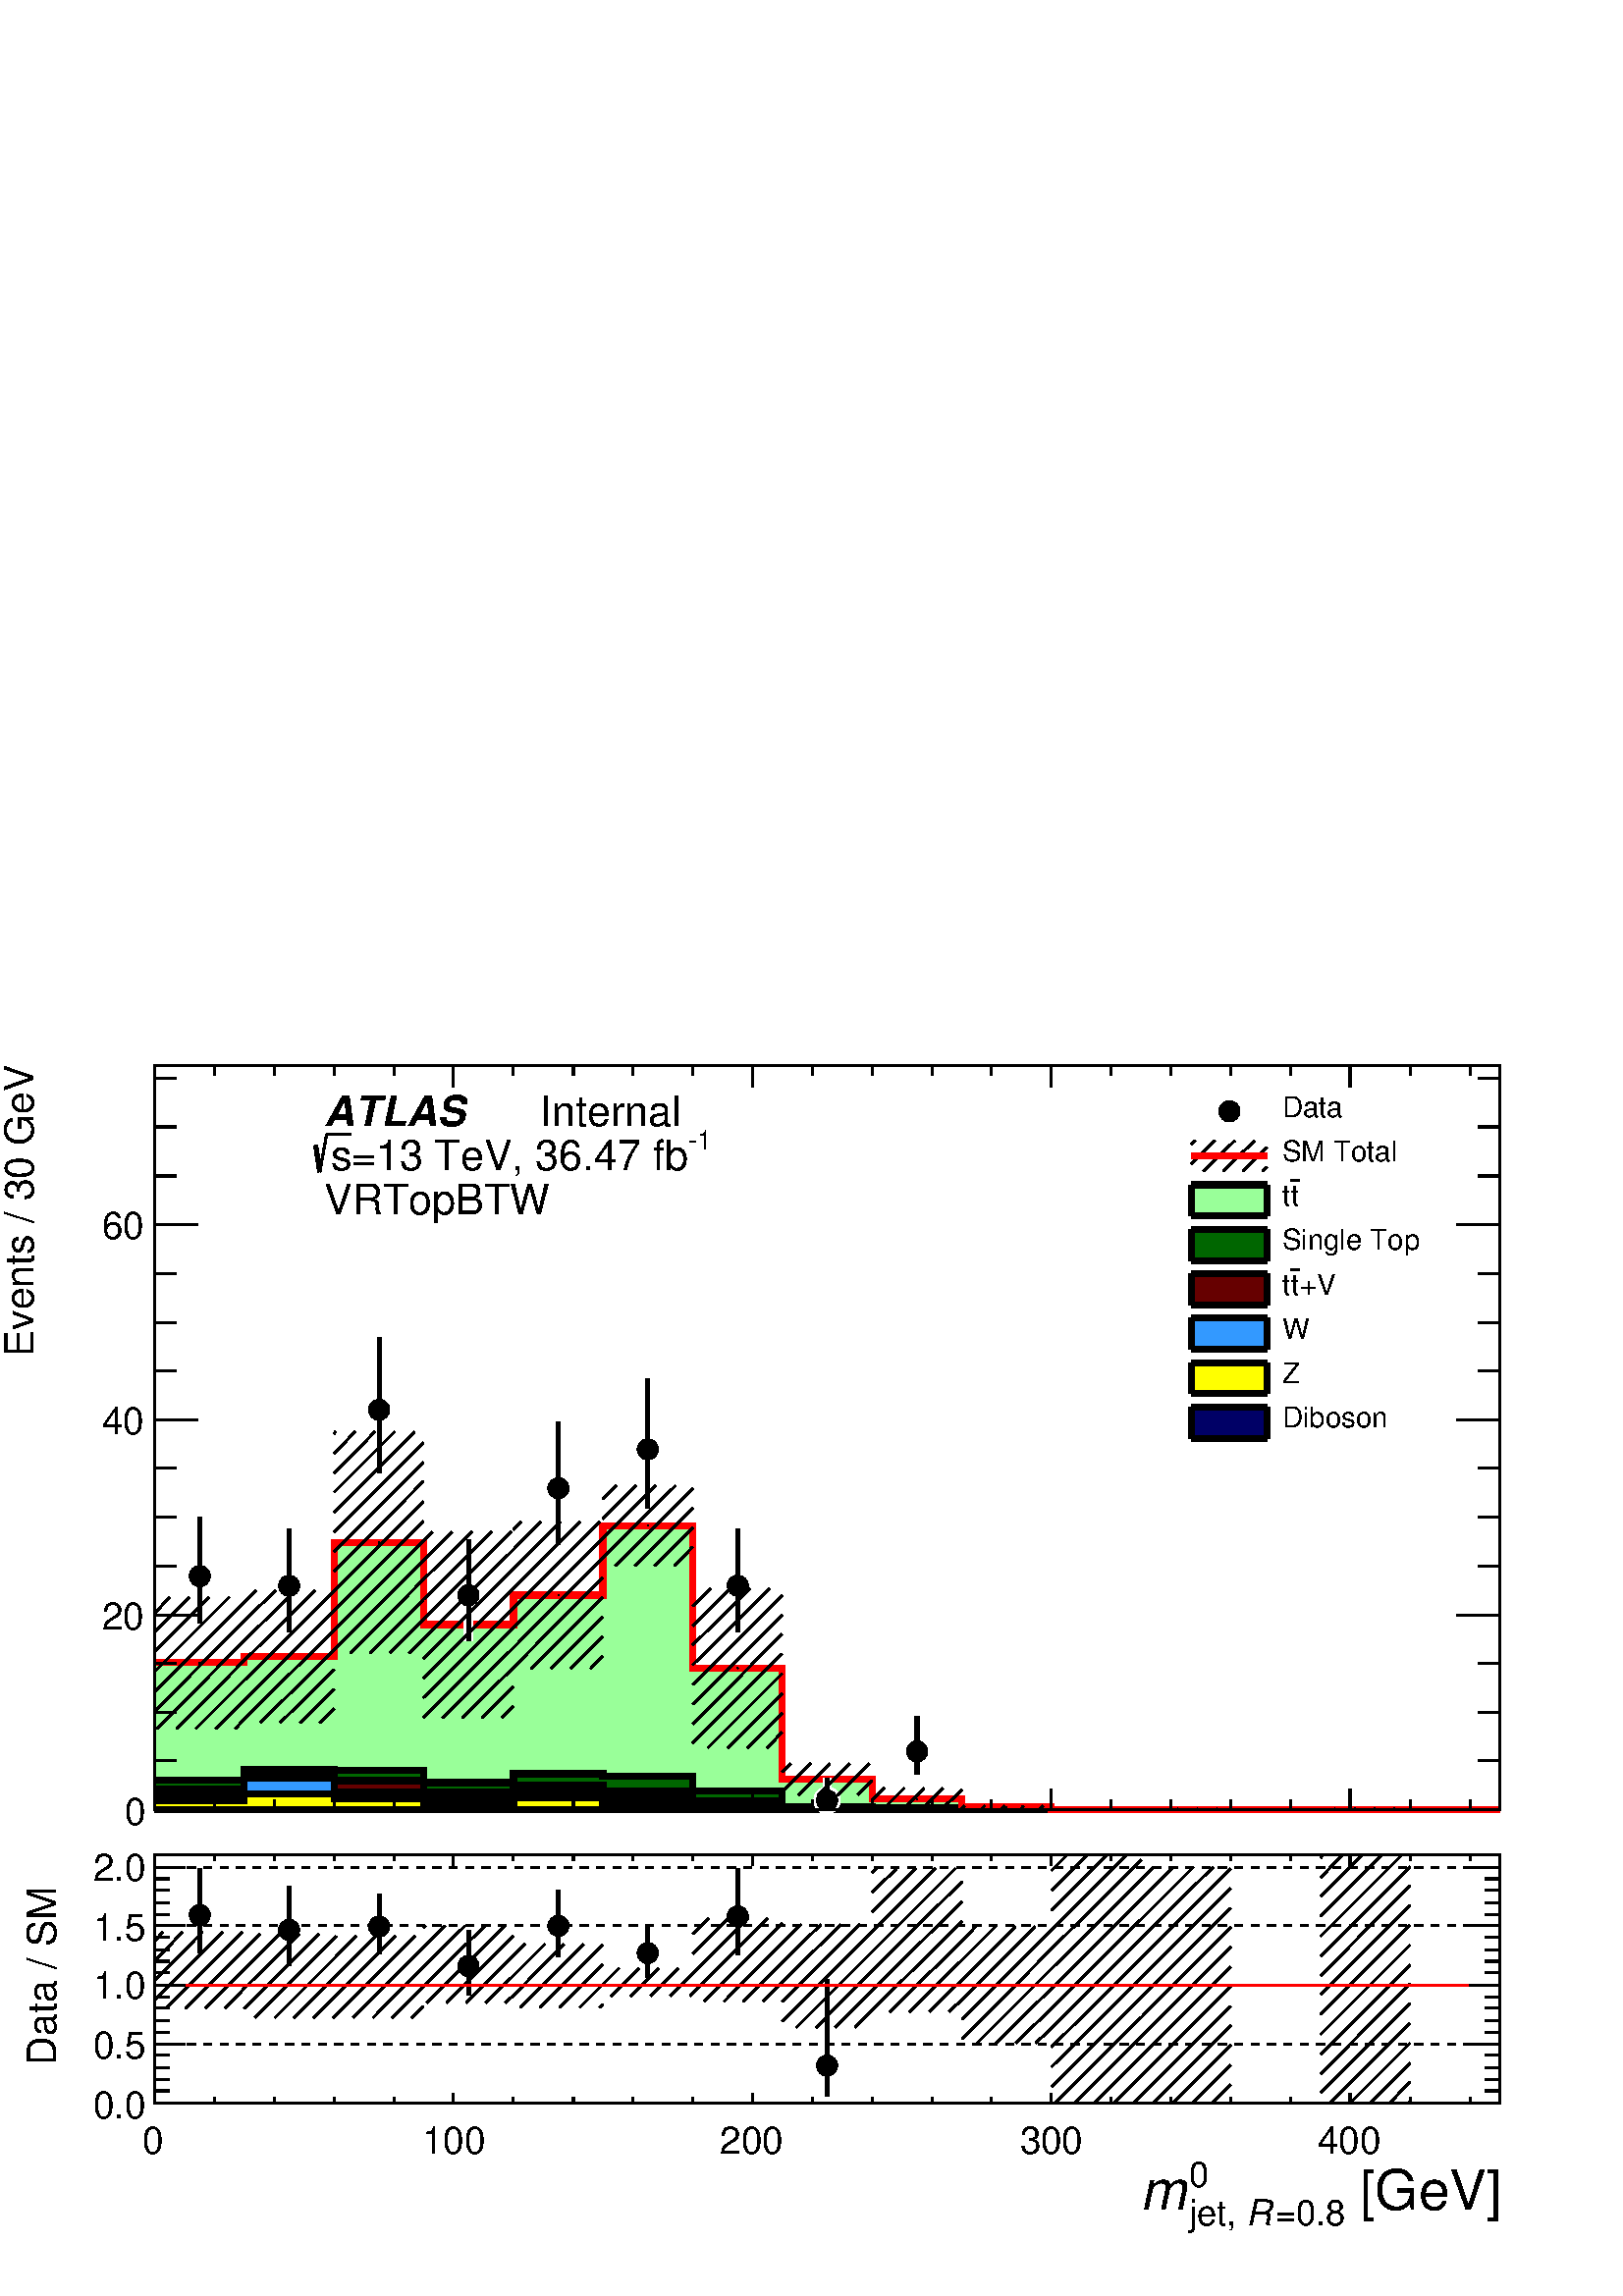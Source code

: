 %!PS-Adobe-2.0 EPSF-2.0
%%BoundingBox:  0 0 567 466
%%DocumentNeededResources: ProcSet (FontSetInit)
%%EndComments
%%BeginProlog
80 dict begin
/s {stroke} def /l {lineto} def /m {moveto} def /t {translate} def
/r {rotate} def /rl {roll}  def /R {repeat} def
/d {rlineto} def /rm {rmoveto} def /gr {grestore} def /f {eofill} def
/c {setrgbcolor} def /black {0 setgray} def /sd {setdash} def
/cl {closepath} def /sf {scalefont setfont} def /lw {setlinewidth} def
/box {m dup 0 exch d exch 0 d 0 exch neg d cl} def
/NC{systemdict begin initclip end}def/C{NC box clip newpath}def
/bl {box s} def /bf {gsave box gsave f grestore 1 lw [] 0 sd s grestore} def /Y { 0 exch d} def /X { 0 d} def 
/K {{pop pop 0 moveto} exch kshow} bind def
/ita {/ang 15 def gsave [1 0 ang dup sin exch cos div 1 0 0] concat} def 
/mp {newpath /y exch def /x exch def} def
/side {[w .77 mul w .23 mul] .385 w mul sd w 0 l currentpoint t -144 r} def
/mr {mp x y w2 0 360 arc} def /m24 {mr s} def /m20 {mr f} def
/mb {mp x y w2 add m w2 neg 0 d 0 w neg d w 0 d 0 w d cl} def
/mt {mp x y w2 add m w2 neg w neg d w 0 d cl} def
/m21 {mb f} def /m25 {mb s} def /m22 {mt f} def /m26{mt s} def
/m23 {mp x y w2 sub m w2 w d w neg 0 d cl f} def
/m27 {mp x y w2 add m w3 neg w2 neg d w3 w2 neg d w3 w2 d cl s} def
/m28 {mp x w2 sub y w2 sub w3 add m w3 0 d  0 w3 neg d w3 0 d 0 w3 d w3 0 d  0 w3 d w3 neg 0 d 0 w3 d w3 neg 0 d 0 w3 neg d w3 neg 0 d cl s } def
/m29 {mp gsave x w2 sub y w2 add w3 sub m currentpoint t 4 {side} repeat cl fill gr} def
/m30 {mp gsave x w2 sub y w2 add w3 sub m currentpoint t 4 {side} repeat cl s gr} def
/m31 {mp x y w2 sub m 0 w d x w2 sub y m w 0 d x w2 sub y w2 add m w w neg d x w2 sub y w2 sub m w w d s} def
/m32 {mp x y w2 sub m w2 w d w neg 0 d cl s} def
/m33 {mp x y w2 add m w3 neg w2 neg d w3 w2 neg d w3 w2 d cl f} def
/m34 {mp x w2 sub y w2 sub w3 add m w3 0 d  0 w3 neg d w3 0 d 0 w3 d w3 0 d  0 w3 d w3 neg 0 d 0 w3 d w3 neg 0 d 0 w3 neg d w3 neg 0 d cl f } def
/m2 {mp x y w2 sub m 0 w d x w2 sub y m w 0 d s} def
/m5 {mp x w2 sub y w2 sub m w w d x w2 sub y w2 add m w w neg d s} def
%%IncludeResource: ProcSet (FontSetInit)
%%IncludeResource: font Times-Roman
%%IncludeResource: font Times-Italic
%%IncludeResource: font Times-Bold
%%IncludeResource: font Times-BoldItalic
%%IncludeResource: font Helvetica
%%IncludeResource: font Helvetica-Oblique
%%IncludeResource: font Helvetica-Bold
%%IncludeResource: font Helvetica-BoldOblique
%%IncludeResource: font Courier
%%IncludeResource: font Courier-Oblique
%%IncludeResource: font Courier-Bold
%%IncludeResource: font Courier-BoldOblique
%%IncludeResource: font Symbol
%%IncludeResource: font ZapfDingbats
/reEncode {exch findfont dup length dict begin {1 index /FID eq  {pop pop} {def} ifelse } forall /Encoding exch def currentdict end dup /FontName get exch definefont pop } def [/Times-Bold /Times-Italic /Times-BoldItalic /Helvetica /Helvetica-Oblique
 /Helvetica-Bold /Helvetica-BoldOblique /Courier /Courier-Oblique /Courier-Bold /Courier-BoldOblique /Times-Roman /AvantGarde-Book /AvantGarde-BookOblique /AvantGarde-Demi /AvantGarde-DemiOblique /Bookman-Demi /Bookman-DemiItalic /Bookman-Light
 /Bookman-LightItalic /Helvetica-Narrow /Helvetica-Narrow-Bold /Helvetica-Narrow-BoldOblique /Helvetica-Narrow-Oblique /NewCenturySchlbk-Roman /NewCenturySchlbk-Bold /NewCenturySchlbk-BoldItalic /NewCenturySchlbk-Italic /Palatino-Bold
 /Palatino-BoldItalic /Palatino-Italic /Palatino-Roman ] {ISOLatin1Encoding reEncode } forall
%%EndProlog
%%BeginSetup
%%EndSetup
newpath  gsave  .25 .25 scale  gsave  0 0 t black[  ] 0 sd 3 lw 1 1 1 c 2268 1864 0 0 bf black 1 1 1 c 2268 1174 0 690 bf black 1 1 1 c 1973 1092 227 713 bf black 1973 1092 227 713 bl 1 1 1 c 1973 1092 227 713 bf black 1973 1092 227 713 bl 9 lw 1 1 1
 c black 227 713 m 1973 X s 3 lw 227 713 m 1973 X s
 gsave  2268 1174 0 690 C 2036.38 576.704 t 0 r /Helvetica findfont 58.706 sf 0 0 m ( [GeV]) show NC gr 
 gsave  2268 1174 0 690 C 1860.44 599.511 t 0 r /Helvetica findfont 39.138 sf 0 0 m (0) show NC gr 
 gsave  2268 1174 0 690 C 1958.19 557.154 t 0 r /Helvetica findfont 39.138 sf 0 0 m (=0.8) show NC gr 
 gsave  2268 1174 0 690 C 1925.6 557.154 t 0 r /Helvetica-Oblique findfont 39.138 sf 0 0 m (R) show NC gr 
 gsave  2268 1174 0 690 C 1860.44 557.154 t 0 r /Helvetica findfont 39.138 sf 0 0 m (jet, ) show NC gr 
 gsave  2268 1174 0 690 C 1808.31 576.704 t 0 r /Helvetica-Oblique findfont 58.706 sf 0 0 m (m) show NC gr  227 744 m -31 Y s 314 728 m -15 Y s 402 728 m -15 Y s 490 728 m -15 Y s 578 728 m -15 Y s 665 744 m -31 Y s 753 728 m -15 Y s 841 728 m -15 Y
 s 928 728 m -15 Y s 1016 728 m -15 Y s 1104 744 m -31 Y s 1191 728 m -15 Y s 1279 728 m -15 Y s 1367 728 m -15 Y s 1454 728 m -15 Y s 1542 744 m -31 Y s 1630 728 m -15 Y s 1717 728 m -15 Y s 1805 728 m -15 Y s 1893 728 m -15 Y s 1980 744 m -31 Y s
 1980 744 m -31 Y s 2068 728 m -15 Y s 2156 728 m -15 Y s 227 1805 m 1973 X s 227 1774 m 31 Y s 314 1790 m 15 Y s 402 1790 m 15 Y s 490 1790 m 15 Y s 578 1790 m 15 Y s 665 1774 m 31 Y s 753 1790 m 15 Y s 841 1790 m 15 Y s 928 1790 m 15 Y s 1016 1790
 m 15 Y s 1104 1774 m 31 Y s 1191 1790 m 15 Y s 1279 1790 m 15 Y s 1367 1790 m 15 Y s 1454 1790 m 15 Y s 1542 1774 m 31 Y s 1630 1790 m 15 Y s 1717 1790 m 15 Y s 1805 1790 m 15 Y s 1893 1790 m 15 Y s 1980 1774 m 31 Y s 1980 1774 m 31 Y s 2068 1790 m
 15 Y s 2156 1790 m 15 Y s 227 713 m 1092 Y s
 gsave  2268 1174 0 690 C 48.873 1378.22 t 90 r /Helvetica findfont 58.706 sf 0 0 m (Events / 30 GeV) show NC gr  290 713 m -63 X s 258 785 m -31 X s 258 856 m -31 X s 258 928 m -31 X s 290 999 m -63 X s 258 1071 m -31 X s 258 1142 m -31 X s 258
 1214 m -31 X s 290 1285 m -63 X s 258 1357 m -31 X s 258 1428 m -31 X s 258 1500 m -31 X s 290 1572 m -63 X s 290 1572 m -63 X s 258 1643 m -31 X s 258 1715 m -31 X s 258 1786 m -31 X s
 gsave  2268 1174 0 690 C 182.46 690.741 t 0 r /Helvetica findfont 55.445 sf 0 0 m (0) show NC gr 
 gsave  2268 1174 0 690 C 149.878 977.464 t 0 r /Helvetica findfont 55.445 sf 0 0 m (20) show NC gr 
 gsave  2268 1174 0 690 C 149.878 1264.19 t 0 r /Helvetica findfont 55.445 sf 0 0 m (40) show NC gr 
 gsave  2268 1174 0 690 C 149.878 1550.91 t 0 r /Helvetica findfont 55.445 sf 0 0 m (60) show NC gr  2200 713 m 1092 Y s 2136 713 m 64 X s 2168 785 m 32 X s 2168 856 m 32 X s 2168 928 m 32 X s 2136 999 m 64 X s 2168 1071 m 32 X s 2168 1142 m 32 X s
 2168 1214 m 32 X s 2136 1285 m 64 X s 2168 1357 m 32 X s 2168 1428 m 32 X s 2168 1500 m 32 X s 2136 1572 m 64 X s 2136 1572 m 64 X s 2168 1643 m 32 X s 2168 1715 m 32 X s 2168 1786 m 32 X s 9 lw 0.6 1 0.6 c 3 lw 227 713 m 216 Y 131 X 9 Y 132 X 167 Y
 131 X -120 Y 132 X 43 Y 131 X 102 Y 132 X -209 Y 131 X -163 Y 132 X -29 Y 132 X -12 Y 131 X -4 Y 132 X 1 Y 131 X -1 Y 132 X 1 Y 131 X -1 Y 132 X f 9 lw black 0.6 1 0.6 c black 227 929 m 131 X 9 Y 132 X 167 Y 131 X -120 Y 132 X 43 Y 131 X 102 Y 132 X
 -209 Y 131 X -163 Y 132 X -29 Y 132 X -12 Y 131 X -4 Y 132 X 1 Y 131 X -1 Y 132 X 1 Y 131 X -1 Y 132 X s 0.999 0.999 0.999 c 0 0.4 0 c 3 lw 0.999 0.999 0.999 c 227 713 m 44 Y 131 X 15 Y 132 X -1 Y 131 X -18 Y 132 X 13 Y 131 X -4 Y 132 X -21 Y 131 X
 -23 Y 132 X -2 Y 132 X -2 Y 131 X -1 Y 658 X f 9 lw black 0.999 0.999 0.999 c black 227 757 m 131 X 15 Y 132 X -1 Y 131 X -18 Y 132 X 13 Y 131 X -4 Y 132 X -21 Y 131 X -23 Y 132 X -2 Y 132 X -2 Y 131 X -1 Y 658 X s 1 1 1 c 0 0.4 0 c black 227 757 m
 131 X 15 Y 132 X -1 Y 131 X -18 Y 132 X 13 Y 131 X -4 Y 132 X -21 Y 131 X -23 Y 132 X -2 Y 132 X -2 Y 131 X -1 Y 658 X s 0 0.4 0 c 3 lw 227 713 m 44 Y 131 X 15 Y 132 X -1 Y 131 X -18 Y 132 X 13 Y 131 X -4 Y 132 X -21 Y 131 X -23 Y 132 X -2 Y 132 X
 -2 Y 131 X -1 Y 658 X f 9 lw black 0 0.4 0 c black 227 757 m 131 X 15 Y 132 X -1 Y 131 X -18 Y 132 X 13 Y 131 X -4 Y 132 X -21 Y 131 X -23 Y 132 X -2 Y 132 X -2 Y 131 X -1 Y 658 X s 0.999 0.999 0.999 c 0.4 0 0 c 3 lw 0.999 0.999 0.999 c 227 713 m 30
 Y 131 X 21 Y 132 X -8 Y 131 X -17 Y 132 X 11 Y 131 X -10 Y 132 X -14 Y 131 X -8 Y 132 X -3 Y 132 X -1 Y 131 X -1 Y 658 X f 9 lw black 0.999 0.999 0.999 c black 227 743 m 131 X 21 Y 132 X -8 Y 131 X -17 Y 132 X 11 Y 131 X -10 Y 132 X -14 Y 131 X -8 Y
 132 X -3 Y 132 X -1 Y 131 X -1 Y 658 X s 1 1 1 c 0.4 0 0 c black 227 743 m 131 X 21 Y 132 X -8 Y 131 X -17 Y 132 X 11 Y 131 X -10 Y 132 X -14 Y 131 X -8 Y 132 X -3 Y 132 X -1 Y 131 X -1 Y 658 X s 0.4 0 0 c 3 lw 227 713 m 30 Y 131 X 21 Y 132 X -8 Y
 131 X -17 Y 132 X 11 Y 131 X -10 Y 132 X -14 Y 131 X -8 Y 132 X -3 Y 132 X -1 Y 131 X -1 Y 658 X f 9 lw black 0.4 0 0 c black 227 743 m 131 X 21 Y 132 X -8 Y 131 X -17 Y 132 X 11 Y 131 X -10 Y 132 X -14 Y 131 X -8 Y 132 X -3 Y 132 X -1 Y 131 X -1 Y
 658 X s 0.999 0.999 0.999 c 0.2 0.6 1 c 3 lw 0.999 0.999 0.999 c 227 713 m 23 Y 131 X 24 Y 132 X -21 Y 131 X -9 Y 132 X 11 Y 131 X -12 Y 132 X -8 Y 131 X -3 Y 132 X -4 Y 263 X -1 Y 658 X f 9 lw black 0.999 0.999 0.999 c black 227 736 m 131 X 24 Y
 132 X -21 Y 131 X -9 Y 132 X 11 Y 131 X -12 Y 132 X -8 Y 131 X -3 Y 132 X -4 Y 263 X -1 Y 658 X s 1 1 1 c 0.2 0.6 1 c black 227 736 m 131 X 24 Y 132 X -21 Y 131 X -9 Y 132 X 11 Y 131 X -12 Y 132 X -8 Y 131 X -3 Y 132 X -4 Y 263 X -1 Y 658 X s 0.2
 0.6 1 c 3 lw 227 713 m 23 Y 131 X 24 Y 132 X -21 Y 131 X -9 Y 132 X 11 Y 131 X -12 Y 132 X -8 Y 131 X -3 Y 132 X -4 Y 263 X -1 Y 658 X f 9 lw black 0.2 0.6 1 c black 227 736 m 131 X 24 Y 132 X -21 Y 131 X -9 Y 132 X 11 Y 131 X -12 Y 132 X -8 Y 131 X
 -3 Y 132 X -4 Y 263 X -1 Y 658 X s 0.999 0.999 0.999 c 1 1 0 c 3 lw 0.999 0.999 0.999 c 227 713 m 14 Y 131 X 10 Y 132 X -7 Y 131 X -6 Y 132 X 7 Y 131 X -6 Y 132 X -7 Y 131 X -3 Y 132 X -1 Y 263 X -1 Y 658 X f 9 lw black 0.999 0.999 0.999 c black 227
 727 m 131 X 10 Y 132 X -7 Y 131 X -6 Y 132 X 7 Y 131 X -6 Y 132 X -7 Y 131 X -3 Y 132 X -1 Y 263 X -1 Y 658 X s 1 1 1 c 1 1 0 c black 227 727 m 131 X 10 Y 132 X -7 Y 131 X -6 Y 132 X 7 Y 131 X -6 Y 132 X -7 Y 131 X -3 Y 132 X -1 Y 263 X -1 Y 658 X s
 1 1 0 c 3 lw 227 713 m 14 Y 131 X 10 Y 132 X -7 Y 131 X -6 Y 132 X 7 Y 131 X -6 Y 132 X -7 Y 131 X -3 Y 132 X -1 Y 263 X -1 Y 658 X f 9 lw black 1 1 0 c black 227 727 m 131 X 10 Y 132 X -7 Y 131 X -6 Y 132 X 7 Y 131 X -6 Y 132 X -7 Y 131 X -3 Y 132
 X -1 Y 263 X -1 Y 658 X s 0.999 0.999 0.999 c 0 0 0.4 c 3 lw 0.999 0.999 0.999 c 227 713 m 1 Y 394 X -1 Y 132 X 1 Y 131 X 3 Y 132 X -3 Y 131 X -1 Y 1053 X f 9 lw black 0.999 0.999 0.999 c black 227 714 m 394 X -1 Y 132 X 1 Y 131 X 3 Y 132 X -3 Y 131
 X -1 Y 1053 X s 1 1 1 c 0 0 0.4 c black 227 714 m 394 X -1 Y 132 X 1 Y 131 X 3 Y 132 X -3 Y 131 X -1 Y 1053 X s 0 0 0.4 c 3 lw 227 713 m 1 Y 394 X -1 Y 132 X 1 Y 131 X 3 Y 132 X -3 Y 131 X -1 Y 1053 X f 9 lw black 0 0 0.4 c black 227 714 m 394 X -1
 Y 132 X 1 Y 131 X 3 Y 132 X -3 Y 131 X -1 Y 1053 X s 3 lw 227 713 m 1973 X s 227 744 m -31 Y s 314 728 m -15 Y s 402 728 m -15 Y s 490 728 m -15 Y s 578 728 m -15 Y s 665 744 m -31 Y s 753 728 m -15 Y s 841 728 m -15 Y s 928 728 m -15 Y s 1016 728 m
 -15 Y s 1104 744 m -31 Y s 1191 728 m -15 Y s 1279 728 m -15 Y s 1367 728 m -15 Y s 1454 728 m -15 Y s 1542 744 m -31 Y s 1630 728 m -15 Y s 1717 728 m -15 Y s 1805 728 m -15 Y s 1893 728 m -15 Y s 1980 744 m -31 Y s 1980 744 m -31 Y s 2068 728 m
 -15 Y s 2156 728 m -15 Y s 227 1805 m 1973 X s 227 1774 m 31 Y s 314 1790 m 15 Y s 402 1790 m 15 Y s 490 1790 m 15 Y s 578 1790 m 15 Y s 665 1774 m 31 Y s 753 1790 m 15 Y s 841 1790 m 15 Y s 928 1790 m 15 Y s 1016 1790 m 15 Y s 1104 1774 m 31 Y s
 1191 1790 m 15 Y s 1279 1790 m 15 Y s 1367 1790 m 15 Y s 1454 1790 m 15 Y s 1542 1774 m 31 Y s 1630 1790 m 15 Y s 1717 1790 m 15 Y s 1805 1790 m 15 Y s 1893 1790 m 15 Y s 1980 1774 m 31 Y s 1980 1774 m 31 Y s 2068 1790 m 15 Y s 2156 1790 m 15 Y s
 227 713 m 1092 Y s 290 713 m -63 X s 258 785 m -31 X s 258 856 m -31 X s 258 928 m -31 X s 290 999 m -63 X s 258 1071 m -31 X s 258 1142 m -31 X s 258 1214 m -31 X s 290 1285 m -63 X s 258 1357 m -31 X s 258 1428 m -31 X s 258 1500 m -31 X s 290
 1572 m -63 X s 290 1572 m -63 X s 258 1643 m -31 X s 258 1715 m -31 X s 258 1786 m -31 X s 2200 713 m 1092 Y s 2136 713 m 64 X s 2168 785 m 32 X s 2168 856 m 32 X s 2168 928 m 32 X s 2136 999 m 64 X s 2168 1071 m 32 X s 2168 1142 m 32 X s 2168 1214
 m 32 X s 2136 1285 m 64 X s 2168 1357 m 32 X s 2168 1428 m 32 X s 2168 1500 m 32 X s 2136 1572 m 64 X s 2136 1572 m 64 X s 2168 1643 m 32 X s 2168 1715 m 32 X s 2168 1786 m 32 X s 1 0 0 c 9 lw 1 1 1 c black 1 0 0 c 227 929 m 131 X 9 Y 132 X 167 Y
 131 X -120 Y 132 X 43 Y 131 X 102 Y 132 X -209 Y 131 X -163 Y 132 X -29 Y 132 X -12 Y 131 X -4 Y 132 X 1 Y 131 X -1 Y 132 X 1 Y 131 X -1 Y 132 X s 1 1 1 c 12 lw 293 1056 m 86 Y s 293 1056 m -69 Y s 424 1042 m 84 Y s 424 1042 m -68 Y s 556 1300 m 106
 Y s 556 1300 m -92 Y s 687 1028 m 82 Y s 687 1028 m -67 Y s 819 1185 m 98 Y s 819 1185 m -82 Y s 950 1242 m 103 Y s 950 1242 m -86 Y s 1082 1042 m 84 Y s 1082 1042 m -68 Y s 1213 727 m 33 Y s 1213 727 m -11 Y s 1345 799 m 51 Y s 1345 799 m -34 Y s
 black 1 1 1 c 3 lw /w 39 def /w2 {w 2 div} def /w3 {w 3 div} def 293 1056 424 1042 556 1300 687 1028 819 1185 950 1242 1082 1042 1213 727 1345 799 9 { m20} R 12 lw black 6 lw 293 1056 m 86 Y s 293 1056 m -69 Y s 424 1042 m 84 Y s 424 1042 m -68 Y s
 556 1300 m 106 Y s 556 1300 m -92 Y s 687 1028 m 82 Y s 687 1028 m -67 Y s 819 1185 m 98 Y s 819 1185 m -82 Y s 950 1242 m 103 Y s 950 1242 m -86 Y s 1082 1042 m 84 Y s 1082 1042 m -68 Y s 1213 727 m 33 Y s 1213 727 m -11 Y s 1345 799 m 51 Y s 1345
 799 m -34 Y s 3 lw /w 31 def /w2 {w 2 div} def /w3 {w 3 div} def 293 1056 424 1042 556 1300 687 1028 819 1185 950 1242 1082 1042 1213 727 1345 799 9 { m20} R 6 lw 1 0 0 c 9 lw black 3 lw 358 846 m -13 -14 d s 358 874 m -42 -42 d s 358 903 m -71 -71
 d s 358 932 m -99 -100 d s 358 961 m -128 -129 d s 358 990 m -131 -132 d s 358 1018 m -131 -131 d s 336 1025 m -109 -109 d s 307 1025 m -80 -80 d s 278 1025 m -51 -51 d s 249 1025 m -22 -23 d s 9 lw 1 0 0 c 3 lw black /w 2 def /w2 {w 2 div} def /w3
 {w 3 div} def 293 929 m20 9 lw 3 lw 490 862 m -21 -21 d s 490 890 m -50 -49 d s 490 919 m -79 -78 d s 490 948 m -108 -107 d s 490 977 m -132 -131 d s 490 1006 m -132 -132 d s 490 1034 m -132 -131 d s 462 1035 m -104 -103 d s 433 1035 m -75 -74 d s
 404 1035 m -46 -45 d s 375 1035 m -17 -17 d s 9 lw 1 0 0 c 3 lw black 424 938 m20 9 lw 3 lw 621 964 m -21 -21 d s 621 993 m -49 -50 d s 621 1022 m -78 -79 d s 621 1051 m -107 -108 d s 621 1079 m -131 -131 d s 621 1108 m -131 -131 d s 621 1137 m -131
 -131 d s 621 1166 m -131 -132 d s 621 1195 m -131 -132 d s 621 1223 m -131 -131 d s 621 1252 m -131 -131 d s 608 1268 m -118 -118 d s 579 1268 m -89 -89 d s 550 1268 m -60 -61 d s 521 1268 m -31 -32 d s 492 1268 m -2 -3 d s 9 lw 1 0 0 c 3 lw black
 556 1105 m20 9 lw 3 lw 753 865 m -17 -17 d s 753 894 m -46 -46 d s 753 922 m -75 -74 d s 753 951 m -104 -103 d s 753 980 m -132 -131 d s 753 1009 m -132 -131 d s 753 1038 m -132 -132 d s 753 1067 m -132 -132 d s 753 1095 m -132 -131 d s 750 1121 m
 -129 -128 d s 721 1121 m -100 -99 d s 692 1121 m -71 -70 d s 663 1121 m -42 -42 d s 634 1121 m -13 -13 d s 9 lw 1 0 0 c 3 lw black 687 985 m20 9 lw 3 lw 884 939 m -18 -19 d s 884 967 m -47 -47 d s 884 996 m -76 -76 d s 884 1025 m -105 -105 d s 884
 1054 m -131 -132 d s 884 1083 m -131 -132 d s 884 1111 m -131 -131 d s 880 1136 m -127 -127 d s 851 1136 m -98 -98 d s 822 1136 m -69 -69 d s 793 1136 m -40 -41 d s 764 1136 m -11 -12 d s 9 lw 1 0 0 c 3 lw black 819 1028 m20 9 lw 3 lw 1016 1099 m
 -27 -28 d s 1016 1127 m -56 -56 d s 1016 1156 m -85 -85 d s 1016 1185 m -114 -114 d s 991 1189 m -107 -106 d s 962 1189 m -78 -78 d s 933 1189 m -49 -49 d s 904 1189 m -20 -20 d s 9 lw 1 0 0 c 3 lw black 950 1130 m20 9 lw 3 lw 1147 827 m -22 -23 d s
 1147 855 m -51 -51 d s 1147 884 m -80 -80 d s 1147 913 m -109 -109 d s 1147 942 m -131 -131 d s 1147 971 m -131 -132 d s 1147 999 m -131 -131 d s 1147 1028 m -131 -131 d s 1129 1038 m -113 -112 d s 1100 1038 m -84 -83 d s 1071 1038 m -55 -55 d s
 1042 1038 m -26 -26 d s 9 lw 1 0 0 c 3 lw black 1082 921 m20 9 lw 3 lw 1279 756 m -21 -21 d s 1275 781 m -46 -46 d s 1246 781 m -46 -46 d s 1217 781 m -46 -46 d s 1189 781 m -42 -41 d s 1160 781 m -13 -12 d s 9 lw 1 0 0 c 3 lw black 1213 758 m20 9
 lw 3 lw 1411 715 m -2 -2 d s 1411 743 m -31 -30 d s 1383 745 m -32 -32 d s 1355 745 m -32 -32 d s 1326 745 m -32 -32 d s 1297 745 m -18 -18 d s 9 lw 1 0 0 c 3 lw black 1345 729 m20 9 lw 3 lw 1530 719 m -4 -4 d s 1501 719 m -3 -4 d s 1473 719 m -4 -4
 d s 1444 719 m -4 -4 d s 1415 719 m -4 -4 d s 9 lw 1 0 0 c 3 lw black 1476 717 m20 9 lw 3 lw 1786 715 m -2 -2 d s 1757 715 m -2 -2 d s 1728 715 m -2 -2 d s 1699 715 m -1 -2 d s 9 lw 1 0 0 c 3 lw black 1739 714 m20 9 lw 3 lw 1929 713 m s 1900 713 m s
 1871 713 m s 1842 713 m s 1813 713 m s 9 lw 1 0 0 c 3 lw black 1871 713 m20 9 lw 3 lw 2046 715 m -2 -2 d s 2017 715 m -2 -2 d s 1988 715 m -2 -2 d s 1959 715 m -2 -2 d s 9 lw 1 0 0 c 3 lw black 2002 714 m20 9 lw 3 lw 2188 713 m cl s 2159 713 m cl s
 2131 713 m cl s 2102 713 m cl s 2073 713 m cl s 9 lw 1 0 0 c black 3 lw 227 713 m 1973 X s 227 744 m -31 Y s 314 728 m -15 Y s 402 728 m -15 Y s 490 728 m -15 Y s 578 728 m -15 Y s 665 744 m -31 Y s 753 728 m -15 Y s 841 728 m -15 Y s 928 728 m -15
 Y s 1016 728 m -15 Y s 1104 744 m -31 Y s 1191 728 m -15 Y s 1279 728 m -15 Y s 1367 728 m -15 Y s 1454 728 m -15 Y s 1542 744 m -31 Y s 1630 728 m -15 Y s 1717 728 m -15 Y s 1805 728 m -15 Y s 1893 728 m -15 Y s 1980 744 m -31 Y s 1980 744 m -31 Y
 s 2068 728 m -15 Y s 2156 728 m -15 Y s 227 1805 m 1973 X s 227 1774 m 31 Y s 314 1790 m 15 Y s 402 1790 m 15 Y s 490 1790 m 15 Y s 578 1790 m 15 Y s 665 1774 m 31 Y s 753 1790 m 15 Y s 841 1790 m 15 Y s 928 1790 m 15 Y s 1016 1790 m 15 Y s 1104
 1774 m 31 Y s 1191 1790 m 15 Y s 1279 1790 m 15 Y s 1367 1790 m 15 Y s 1454 1790 m 15 Y s 1542 1774 m 31 Y s 1630 1790 m 15 Y s 1717 1790 m 15 Y s 1805 1790 m 15 Y s 1893 1790 m 15 Y s 1980 1774 m 31 Y s 1980 1774 m 31 Y s 2068 1790 m 15 Y s 2156
 1790 m 15 Y s 227 713 m 1092 Y s 290 713 m -63 X s 258 785 m -31 X s 258 856 m -31 X s 258 928 m -31 X s 290 999 m -63 X s 258 1071 m -31 X s 258 1142 m -31 X s 258 1214 m -31 X s 290 1285 m -63 X s 258 1357 m -31 X s 258 1428 m -31 X s 258 1500 m
 -31 X s 290 1572 m -63 X s 290 1572 m -63 X s 258 1643 m -31 X s 258 1715 m -31 X s 258 1786 m -31 X s 2200 713 m 1092 Y s 2136 713 m 64 X s 2168 785 m 32 X s 2168 856 m 32 X s 2168 928 m 32 X s 2136 999 m 64 X s 2168 1071 m 32 X s 2168 1142 m 32 X
 s 2168 1214 m 32 X s 2136 1285 m 64 X s 2168 1357 m 32 X s 2168 1428 m 32 X s 2168 1500 m 32 X s 2136 1572 m 64 X s 2136 1572 m 64 X s 2168 1643 m 32 X s 2168 1715 m 32 X s 2168 1786 m 32 X s
 gsave  2268 1864 0 0 C 1879.99 1730.11 t 0 r /Helvetica findfont 42.357 sf 0 0 m (Data) show NC gr  /w 31 def /w2 {w 2 div} def /w3 {w 3 div} def 1803 1738 m20
 gsave  2268 1864 0 0 C 1879.99 1664.95 t 0 r /Helvetica findfont 42.357 sf 0 0 m (SM Total) show NC gr  1858 1656 m -6 -6 d s 1858 1685 m -35 -35 d s 1840 1695 m -46 -45 d s 1811 1695 m -46 -45 d s 1782 1695 m -35 -34 d s 1753 1695 m -6 -5 d s 1 0
 0 c 9 lw 1747 1673 m 111 X s black
 gsave  2268 1864 0 0 C 1893.02 1599.78 t 0 r /Helvetica findfont 42.357 sf 0 0 m (t) show NC gr  3 lw 1893 1636 m 13 X s
 gsave  2268 1864 0 0 C 1879.99 1599.78 t 0 r /Helvetica findfont 42.357 sf 0 0 m (t) show NC gr  0.6 1 0.6 c 1747 1585 m 111 X 45 Y -111 X f black 9 lw 1747 1630 m 111 X s 1747 1585 m 111 X s 1858 1585 m 45 Y s 1747 1585 m 45 Y s
 gsave  2268 1864 0 0 C 1879.99 1534.62 t 0 r /Helvetica findfont 42.357 sf 0 0 m (Single Top) show NC gr  0 0.4 0 c 3 lw 1747 1519 m 111 X 46 Y -111 X f 9 lw black 1747 1565 m 111 X s 1747 1519 m 111 X s 1858 1519 m 46 Y s 1747 1519 m 46 Y s
 gsave  2268 1864 0 0 C 1906.05 1469.45 t 0 r /Helvetica findfont 42.357 sf 0 0 m (+V) show NC gr 
 gsave  2268 1864 0 0 C 1893.02 1469.45 t 0 r /Helvetica findfont 42.357 sf 0 0 m (t) show NC gr  3 lw 1893 1505 m 13 X s
 gsave  2268 1864 0 0 C 1879.99 1469.45 t 0 r /Helvetica findfont 42.357 sf 0 0 m (t) show NC gr  0.4 0 0 c 1747 1454 m 111 X 46 Y -111 X f black 9 lw 1747 1500 m 111 X s 1747 1454 m 111 X s 1858 1454 m 46 Y s 1747 1454 m 46 Y s
 gsave  2268 1864 0 0 C 1879.99 1404.29 t 0 r /Helvetica findfont 42.357 sf 0 0 m (W) show NC gr  0.2 0.6 1 c 3 lw 1747 1389 m 111 X 46 Y -111 X f 9 lw black 1747 1435 m 111 X s 1747 1389 m 111 X s 1858 1389 m 46 Y s 1747 1389 m 46 Y s
 gsave  2268 1864 0 0 C 1879.99 1339.13 t 0 r /Helvetica findfont 42.357 sf 0 0 m (Z) show NC gr  1 1 0 c 3 lw 1747 1324 m 111 X 45 Y -111 X f 9 lw black 1747 1369 m 111 X s 1747 1324 m 111 X s 1858 1324 m 45 Y s 1747 1324 m 45 Y s
 gsave  2268 1864 0 0 C 1879.99 1273.96 t 0 r /Helvetica findfont 42.357 sf 0 0 m (Diboson) show NC gr  0 0 0.4 c 3 lw 1747 1258 m 111 X 46 Y -111 X f 9 lw black 1747 1304 m 111 X s 1747 1258 m 111 X s 1858 1258 m 46 Y s 1747 1258 m 46 Y s
 gsave  2268 1864 0 0 C 475.699 1717.08 t 0 r /Helvetica-BoldOblique findfont 61.906 sf 0 0 m (ATLAS) show NC gr 
 gsave  2268 1864 0 0 C 791.746 1717.08 t 0 r /Helvetica findfont 61.906 sf 0 0 m (Internal) show NC gr 
 gsave  2268 1864 0 0 C 1010.05 1681.24 t 0 r /Helvetica findfont 39.099 sf 0 0 m (\2551) show NC gr 
 gsave  2268 1864 0 0 C 514.798 1651.91 t 0 r /Helvetica findfont 61.906 sf 0 0 m (=13 TeV, 36.47 fb) show NC gr 
 gsave  2268 1864 0 0 C 485.474 1651.91 t 0 r /Helvetica findfont 61.906 sf 0 0 m (s) show NC gr  6 lw 463 1688 m 6 -39 d s 3 lw 469 1649 m 10 55 d s 479 1704 m 36 X s
 gsave  2268 1864 0 0 C 475.699 1586.75 t 0 r /Helvetica findfont 61.906 sf 0 0 m (VRTopBTW) show NC gr  1 1 1 c 2268 559 0 93 bf black 1 1 1 c 1973 364 227 283 bf black 1973 364 227 283 bl 1 1 1 c 1973 364 227 283 bf black 1973 364 227 283 bl 227
 283 m 1973 X s
 gsave  2268 559 0 93 C 1971.22 127.07 t 0 r /Helvetica findfont 81.741 sf 0 0 m ( [GeV]) show NC gr 
 gsave  2268 559 0 93 C 1743.14 159.652 t 0 r /Helvetica findfont 52.314 sf 0 0 m (0) show NC gr 
 gsave  2268 559 0 93 C 1870.21 104.263 t 0 r /Helvetica findfont 52.314 sf 0 0 m (=0.8) show NC gr 
 gsave  2268 559 0 93 C 1827.86 104.263 t 0 r /Helvetica-Oblique findfont 52.314 sf 0 0 m (R) show NC gr 
 gsave  2268 559 0 93 C 1743.14 104.263 t 0 r /Helvetica findfont 52.314 sf 0 0 m (jet, ) show NC gr 
 gsave  2268 559 0 93 C 1671.46 127.07 t 0 r /Helvetica-Oblique findfont 81.741 sf 0 0 m (m) show NC gr  227 298 m -15 Y s 314 291 m -8 Y s 402 291 m -8 Y s 490 291 m -8 Y s 578 291 m -8 Y s 665 298 m -15 Y s 753 291 m -8 Y s 841 291 m -8 Y s 928
 291 m -8 Y s 1016 291 m -8 Y s 1104 298 m -15 Y s 1191 291 m -8 Y s 1279 291 m -8 Y s 1367 291 m -8 Y s 1454 291 m -8 Y s 1542 298 m -15 Y s 1630 291 m -8 Y s 1717 291 m -8 Y s 1805 291 m -8 Y s 1893 291 m -8 Y s 1980 298 m -15 Y s 1980 298 m -15 Y
 s 2068 291 m -8 Y s 2156 291 m -8 Y s
 gsave  2268 559 0 93 C 208.526 208.526 t 0 r /Helvetica findfont 55.584 sf 0 0 m (0) show NC gr 
 gsave  2268 559 0 93 C 619.061 208.526 t 0 r /Helvetica findfont 55.584 sf 0 0 m (100) show NC gr 
 gsave  2268 559 0 93 C 1055.66 208.526 t 0 r /Helvetica findfont 55.584 sf 0 0 m (200) show NC gr 
 gsave  2268 559 0 93 C 1495.52 208.526 t 0 r /Helvetica findfont 55.584 sf 0 0 m (300) show NC gr 
 gsave  2268 559 0 93 C 1932.12 208.526 t 0 r /Helvetica findfont 55.584 sf 0 0 m (400) show NC gr  227 647 m 1973 X s 227 632 m 15 Y s 314 639 m 8 Y s 402 639 m 8 Y s 490 639 m 8 Y s 578 639 m 8 Y s 665 632 m 15 Y s 753 639 m 8 Y s 841 639 m 8 Y s
 928 639 m 8 Y s 1016 639 m 8 Y s 1104 632 m 15 Y s 1191 639 m 8 Y s 1279 639 m 8 Y s 1367 639 m 8 Y s 1454 639 m 8 Y s 1542 632 m 15 Y s 1630 639 m 8 Y s 1717 639 m 8 Y s 1805 639 m 8 Y s 1893 639 m 8 Y s 1980 632 m 15 Y s 1980 632 m 15 Y s 2068 639
 m 8 Y s 2156 639 m 8 Y s 227 283 m 364 Y s
 gsave  2268 559 0 93 C 81.455 338.854 t 90 r /Helvetica findfont 58.854 sf 0 0 m (Data / SM) show NC gr  271 283 m -44 X s 249 301 m -22 X s 249 318 m -22 X s 249 335 m -22 X s 249 353 m -22 X s 271 370 m -44 X s 249 387 m -22 X s 249 404 m -22 X
 s 249 422 m -22 X s 249 439 m -22 X s 271 456 m -44 X s 249 474 m -22 X s 249 491 m -22 X s 249 508 m -22 X s 249 526 m -22 X s 271 543 m -44 X s 249 560 m -22 X s 249 577 m -22 X s 249 595 m -22 X s 249 612 m -22 X s 271 629 m -44 X s 271 629 m -44
 X s 249 647 m -22 X s
 gsave  2268 559 0 93 C 136.845 260.657 t 0 r /Helvetica findfont 55.584 sf 0 0 m (0.0) show NC gr 
 gsave  2268 559 0 93 C 136.845 348.629 t 0 r /Helvetica findfont 55.584 sf 0 0 m (0.5) show NC gr 
 gsave  2268 559 0 93 C 136.845 436.601 t 0 r /Helvetica findfont 55.584 sf 0 0 m (1.0) show NC gr 
 gsave  2268 559 0 93 C 136.845 521.314 t 0 r /Helvetica findfont 55.584 sf 0 0 m (1.5) show NC gr 
 gsave  2268 559 0 93 C 136.845 609.286 t 0 r /Helvetica findfont 55.584 sf 0 0 m (2.0) show NC gr  2200 283 m 364 Y s 2155 283 m 45 X s 2178 301 m 22 X s 2178 318 m 22 X s 2178 335 m 22 X s 2178 353 m 22 X s 2155 370 m 45 X s 2178 387 m 22 X s 2178
 404 m 22 X s 2178 422 m 22 X s 2178 439 m 22 X s 2155 456 m 45 X s 2178 474 m 22 X s 2178 491 m 22 X s 2178 508 m 22 X s 2178 526 m 22 X s 2155 543 m 45 X s 2178 560 m 22 X s 2178 577 m 22 X s 2178 595 m 22 X s 2178 612 m 22 X s 2155 629 m 45 X s
 2155 629 m 45 X s 2178 647 m 22 X s 6 lw 3 lw 358 451 m -28 -29 d s 358 479 m -57 -57 d s 358 508 m -86 -86 d s 355 534 m -112 -112 d s 326 534 m -99 -99 d s 297 534 m -70 -71 d s 268 534 m -41 -42 d s 239 534 m -12 -13 d s 6 lw 3 lw 490 409 m -1 -1
 d s 490 438 m -30 -30 d s 490 467 m -59 -59 d s 490 495 m -87 -87 d s 490 524 m -116 -116 d s 468 531 m -110 -109 d s 439 531 m -81 -80 d s 410 531 m -52 -52 d s 381 531 m -23 -23 d s 6 lw 3 lw 621 425 m -17 -17 d s 621 454 m -46 -46 d s 621 483 m
 -74 -75 d s 621 512 m -103 -104 d s 609 528 m -119 -119 d s 580 528 m -90 -90 d s 551 528 m -61 -61 d s 522 528 m -32 -33 d s 493 528 m -3 -4 d s 6 lw 3 lw 753 441 m -12 -11 d s 753 470 m -41 -40 d s 753 499 m -69 -69 d s 753 528 m -98 -98 d s 740
 543 m -114 -113 d s 711 543 m -90 -89 d s 682 543 m -61 -60 d s 653 543 m -32 -31 d s 624 543 m -3 -3 d s 6 lw 3 lw 884 428 m -5 -5 d s 884 457 m -34 -34 d s 884 486 m -63 -63 d s 884 515 m -92 -92 d s 856 516 m -93 -93 d s 827 516 m -74 -75 d s 799
 516 m -46 -46 d s 770 516 m -17 -17 d s 6 lw 3 lw 1016 444 m -4 -4 d s 1016 473 m -33 -33 d s 995 481 m -41 -41 d s 966 481 m -41 -41 d s 937 481 m -41 -41 d s 908 481 m -24 -24 d s 6 lw 3 lw 1147 460 m -28 -28 d s 1147 489 m -57 -57 d s 1147 518 m
 -85 -86 d s 1147 547 m -114 -115 d s 1126 554 m -110 -110 d s 1097 554 m -81 -81 d s 1068 554 m -52 -52 d s 1039 554 m -23 -23 d s 6 lw 3 lw 1279 419 m -25 -25 d s 1279 448 m -54 -54 d s 1279 477 m -82 -83 d s 1279 505 m -111 -111 d s 1279 534 m
 -132 -131 d s 1261 545 m -114 -113 d s 1233 545 m -86 -85 d s 1204 545 m -57 -56 d s 1175 545 m -28 -27 d s 6 lw 3 lw 1411 435 m -19 -18 d s 1411 464 m -48 -47 d s 1411 493 m -77 -76 d s 1411 521 m -106 -104 d s 1411 550 m -132 -131 d s 1411 579 m
 -132 -131 d s 1411 608 m -132 -131 d s 1401 627 m -122 -122 d s 1372 627 m -93 -93 d s 1343 627 m -64 -64 d s 1315 627 m -36 -35 d s 1286 627 m -7 -6 d s 6 lw 3 lw 1542 393 m -23 -22 d s 1542 422 m -52 -51 d s 1542 451 m -81 -80 d s 1542 480 m -109
 -109 d s 1542 509 m -131 -132 d s 1542 537 m -131 -131 d s 1518 542 m -107 -107 d s 1489 542 m -78 -78 d s 1460 542 m -49 -49 d s 1431 542 m -20 -21 d s 6 lw 3 lw 1674 294 m -11 -11 d s 1674 323 m -40 -40 d s 1674 352 m -69 -69 d s 1674 381 m -98
 -98 d s 1674 409 m -127 -126 d s 1674 438 m -132 -131 d s 1674 467 m -132 -131 d s 1674 496 m -132 -131 d s 1674 525 m -132 -132 d s 1674 553 m -132 -131 d s 1674 582 m -132 -131 d s 1674 611 m -132 -131 d s 1674 640 m -132 -131 d s 1652 647 m -110
 -110 d s 1623 647 m -81 -81 d s 1594 647 m -52 -52 d s 1565 647 m -23 -23 d s 6 lw 3 lw 1805 310 m -27 -27 d s 1805 339 m -56 -56 d s 1805 368 m -85 -85 d s 1805 397 m -114 -114 d s 1805 425 m -131 -131 d s 1805 454 m -131 -131 d s 1805 483 m -131
 -131 d s 1805 512 m -131 -131 d s 1805 541 m -131 -132 d s 1805 569 m -131 -131 d s 1805 598 m -131 -131 d s 1805 627 m -131 -131 d s 1779 629 m -105 -104 d s 1750 629 m -76 -76 d s 1721 629 m -47 -47 d s 1692 629 m -18 -18 d s 6 lw 3 lw 2068 285 m
 -1 -2 d s 2068 314 m -30 -31 d s 2068 342 m -59 -59 d s 2068 371 m -88 -88 d s 2068 400 m -117 -117 d s 2068 429 m -131 -131 d s 2068 458 m -131 -132 d s 2068 486 m -131 -131 d s 2068 515 m -131 -131 d s 2068 544 m -131 -131 d s 2068 573 m -131 -131
 d s 2068 602 m -131 -132 d s 2068 630 m -131 -131 d s 2056 647 m -119 -119 d s 2027 647 m -90 -90 d s 1998 647 m -61 -61 d s 1969 647 m -32 -33 d s 1940 647 m -3 -4 d s 6 lw 293 559 m 68 Y s 293 559 m -56 Y s 424 537 m 64 Y s 424 537 m -53 Y s 556
 542 m 47 Y s 556 542 m -40 Y s 687 484 m 52 Y s 687 484 m -43 Y s 819 543 m 53 Y s 819 543 m -45 Y s 950 503 m 42 Y s 950 503 m -36 Y s 1082 557 m 70 Y s 1082 557 m -56 Y s 1213 338 m 127 Y s 1213 338 m -45 Y s 3 lw 293 559 424 537 556 542 687 484
 819 543 950 503 1082 557 1213 338 8 { m20} R 6 lw[  12 12 ] 0 sd 3 lw 227 370 m 1973 X s 1 0 0 c[  ] 0 sd 227 456 m 1973 X s black[  12 12 ] 0 sd 227 543 m 1973 X s 227 629 m 1973 X s[  ] 0 sd 227 283 m 1973 X s 227 298 m -15 Y s 314 291 m -8 Y s
 402 291 m -8 Y s 490 291 m -8 Y s 578 291 m -8 Y s 665 298 m -15 Y s 753 291 m -8 Y s 841 291 m -8 Y s 928 291 m -8 Y s 1016 291 m -8 Y s 1104 298 m -15 Y s 1191 291 m -8 Y s 1279 291 m -8 Y s 1367 291 m -8 Y s 1454 291 m -8 Y s 1542 298 m -15 Y s
 1630 291 m -8 Y s 1717 291 m -8 Y s 1805 291 m -8 Y s 1893 291 m -8 Y s 1980 298 m -15 Y s 1980 298 m -15 Y s 2068 291 m -8 Y s 2156 291 m -8 Y s 227 647 m 1973 X s 227 632 m 15 Y s 314 639 m 8 Y s 402 639 m 8 Y s 490 639 m 8 Y s 578 639 m 8 Y s 665
 632 m 15 Y s 753 639 m 8 Y s 841 639 m 8 Y s 928 639 m 8 Y s 1016 639 m 8 Y s 1104 632 m 15 Y s 1191 639 m 8 Y s 1279 639 m 8 Y s 1367 639 m 8 Y s 1454 639 m 8 Y s 1542 632 m 15 Y s 1630 639 m 8 Y s 1717 639 m 8 Y s 1805 639 m 8 Y s 1893 639 m 8 Y s
 1980 632 m 15 Y s 1980 632 m 15 Y s 2068 639 m 8 Y s 2156 639 m 8 Y s 227 283 m 364 Y s 271 283 m -44 X s 249 301 m -22 X s 249 318 m -22 X s 249 335 m -22 X s 249 353 m -22 X s 271 370 m -44 X s 249 387 m -22 X s 249 404 m -22 X s 249 422 m -22 X s
 249 439 m -22 X s 271 456 m -44 X s 249 474 m -22 X s 249 491 m -22 X s 249 508 m -22 X s 249 526 m -22 X s 271 543 m -44 X s 249 560 m -22 X s 249 577 m -22 X s 249 595 m -22 X s 249 612 m -22 X s 271 629 m -44 X s 271 629 m -44 X s 249 647 m -22 X
 s 2200 283 m 364 Y s 2155 283 m 45 X s 2178 301 m 22 X s 2178 318 m 22 X s 2178 335 m 22 X s 2178 353 m 22 X s 2155 370 m 45 X s 2178 387 m 22 X s 2178 404 m 22 X s 2178 422 m 22 X s 2178 439 m 22 X s 2155 456 m 45 X s 2178 474 m 22 X s 2178 491 m
 22 X s 2178 508 m 22 X s 2178 526 m 22 X s 2155 543 m 45 X s 2178 560 m 22 X s 2178 577 m 22 X s 2178 595 m 22 X s 2178 612 m 22 X s 2155 629 m 45 X s 2155 629 m 45 X s 2178 647 m 22 X s
 gr  gr showpage
end
%%EOF

